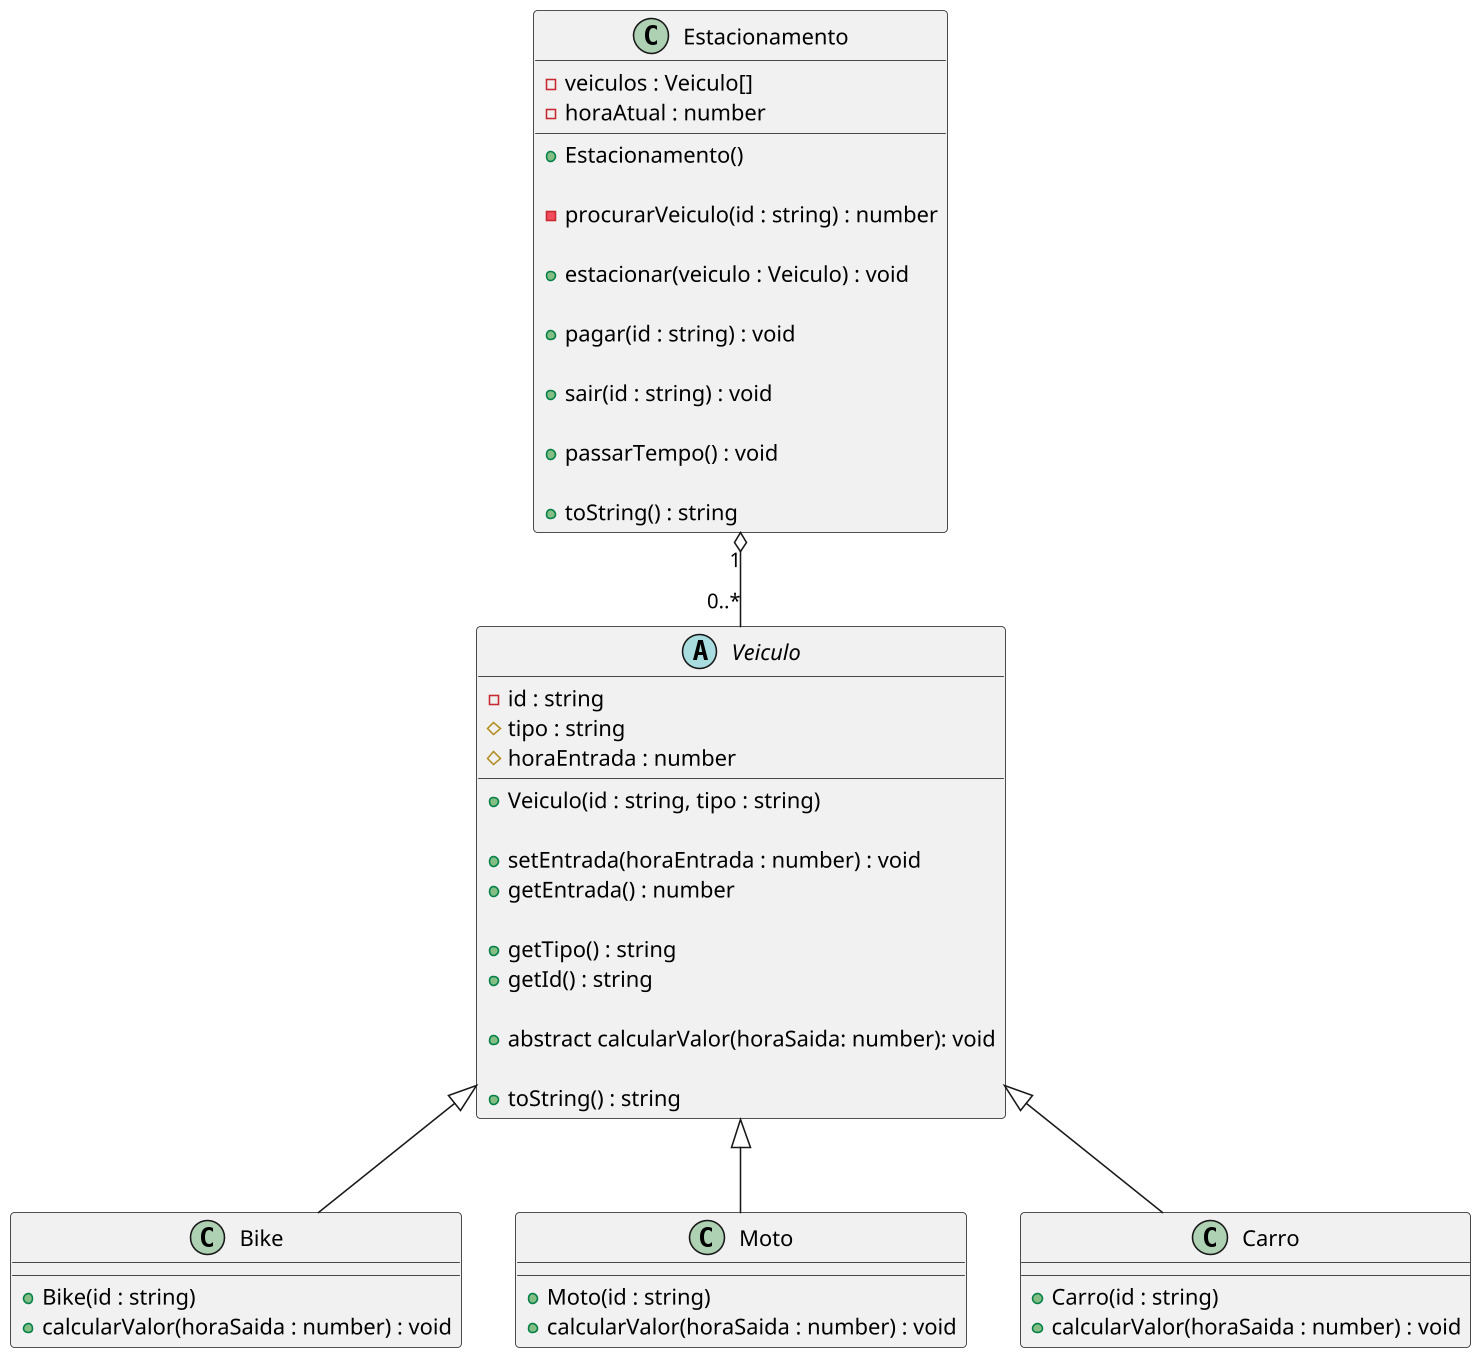 '--
@startuml

skinparam defaultFontName Hasklig
skinparam dpi 150
'==
abstract class Veiculo {
  - id : string
  # tipo : string
  # horaEntrada : number

  ' tipo será definido na classe filha
  ' id será o nome do dono da bike ou a placa do carro/moto
  + Veiculo(id : string, tipo : string)

  + setEntrada(horaEntrada : number) : void
  + getEntrada() : number

  + getTipo() : string
  + getId() : string

  ' mostra o valor a ser pago
  + abstract calcularValor(horaSaida: number): void

  ' retornar {tipo} : {id} : {horaEntrada}
  ' alinhado   10      10
  + toString() : string
}

class Bike extends Veiculo {
  + Bike(id : string)
  + calcularValor(horaSaida : number) : void
}

class Moto extends Veiculo {
  + Moto(id : string)
  + calcularValor(horaSaida : number) : void
}

class Carro extends Veiculo {
  + Carro(id : string)
  + calcularValor(horaSaida : number) : void
}

class Estacionamento {
  - veiculos : Veiculo[]
  - horaAtual : number

  + Estacionamento()

  ' retorna -1 se não encontrar ou o indice do veiculo no array
  - procurarVeiculo(id : string) : number

  ' estaciona o veiculo no array, salva a hora de entrada
  + estacionar(veiculo : Veiculo) : void

  ' procurar o veiculo no array, calcular o valor para pagar
  + pagar(id : string) : void

  ' procurar o veiculo no array e o remove
  + sair(id : string) : void

  ' incrementa a hora atual
  + passarTempo() : void

  ' mostra a lista de veículos na ordem que foram estacionados
  + toString() : string
}

'--
Estacionamento "1" o-- "0..*" Veiculo

@enduml